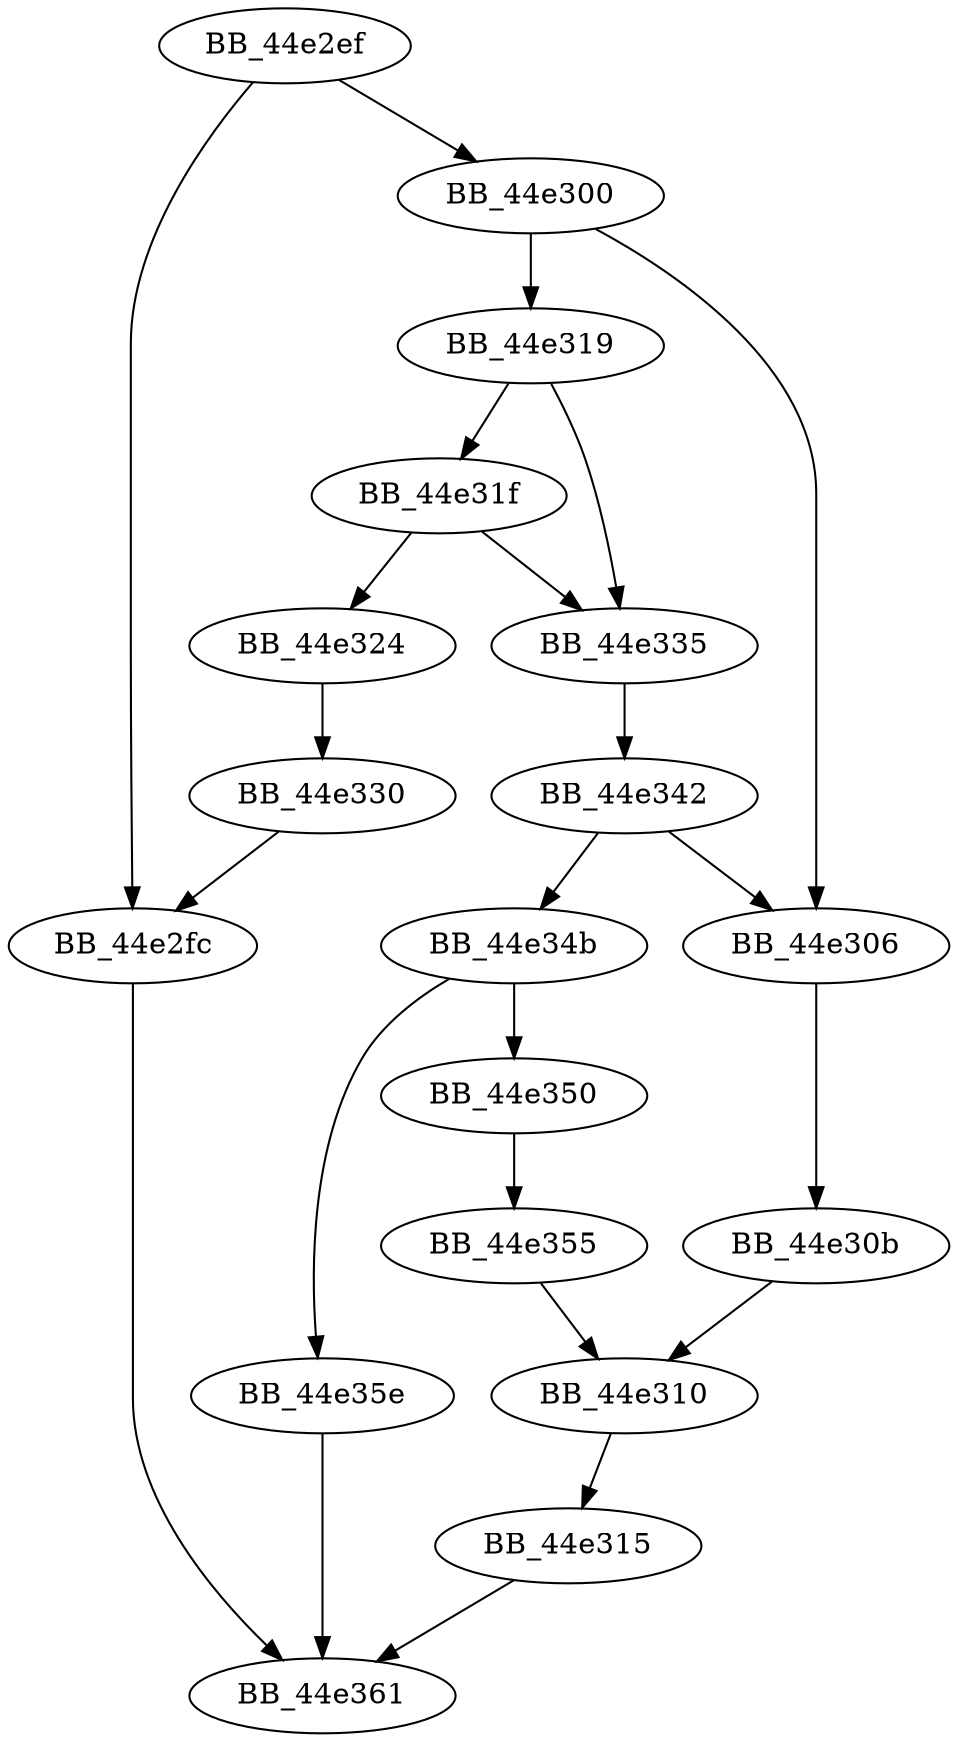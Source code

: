 DiGraph sub_44E2EF{
BB_44e2ef->BB_44e2fc
BB_44e2ef->BB_44e300
BB_44e2fc->BB_44e361
BB_44e300->BB_44e306
BB_44e300->BB_44e319
BB_44e306->BB_44e30b
BB_44e30b->BB_44e310
BB_44e310->BB_44e315
BB_44e315->BB_44e361
BB_44e319->BB_44e31f
BB_44e319->BB_44e335
BB_44e31f->BB_44e324
BB_44e31f->BB_44e335
BB_44e324->BB_44e330
BB_44e330->BB_44e2fc
BB_44e335->BB_44e342
BB_44e342->BB_44e306
BB_44e342->BB_44e34b
BB_44e34b->BB_44e350
BB_44e34b->BB_44e35e
BB_44e350->BB_44e355
BB_44e355->BB_44e310
BB_44e35e->BB_44e361
}
